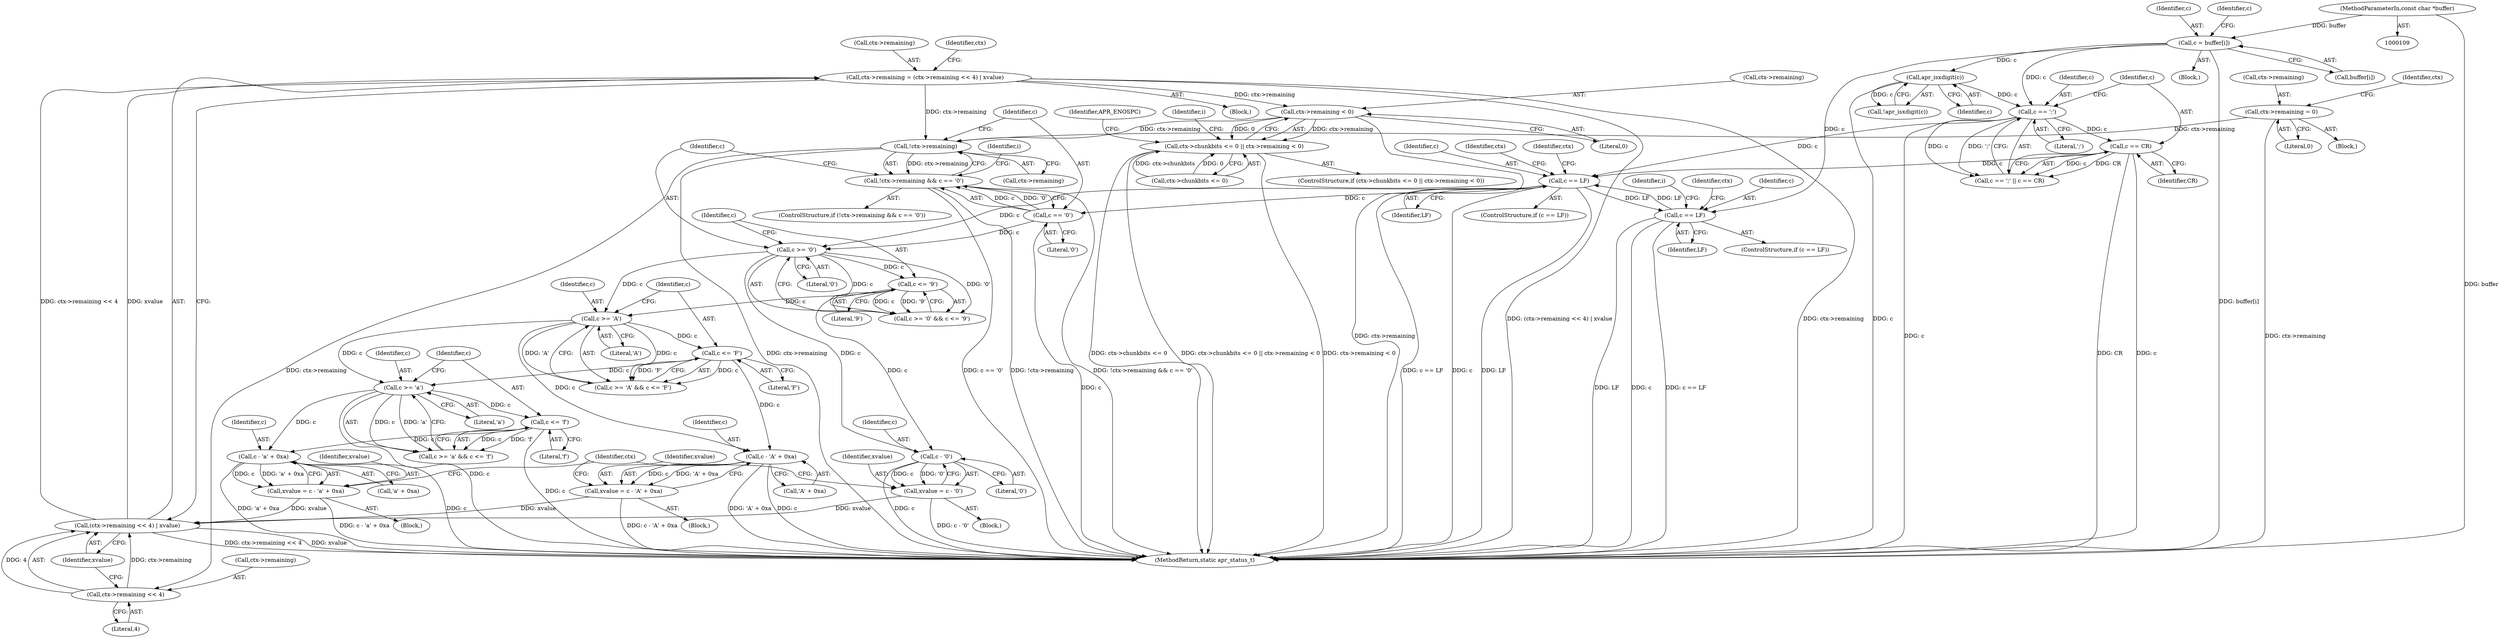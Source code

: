 digraph "1_httpd_e427c41257957b57036d5a549b260b6185d1dd73_0@API" {
"1000307" [label="(Call,ctx->remaining = (ctx->remaining << 4) | xvalue)"];
"1000311" [label="(Call,(ctx->remaining << 4) | xvalue)"];
"1000312" [label="(Call,ctx->remaining << 4)"];
"1000244" [label="(Call,!ctx->remaining)"];
"1000330" [label="(Call,ctx->remaining < 0)"];
"1000307" [label="(Call,ctx->remaining = (ctx->remaining << 4) | xvalue)"];
"1000175" [label="(Call,ctx->remaining = 0)"];
"1000279" [label="(Call,xvalue = c - 'A' + 0xa)"];
"1000281" [label="(Call,c - 'A' + 0xa)"];
"1000275" [label="(Call,c <= 'F')"];
"1000272" [label="(Call,c >= 'A')"];
"1000257" [label="(Call,c >= '0')"];
"1000209" [label="(Call,c == LF)"];
"1000198" [label="(Call,c == CR)"];
"1000195" [label="(Call,c == ';')"];
"1000163" [label="(Call,apr_isxdigit(c))"];
"1000125" [label="(Call,c = buffer[i])"];
"1000111" [label="(MethodParameterIn,const char *buffer)"];
"1000142" [label="(Call,c == LF)"];
"1000248" [label="(Call,c == '0')"];
"1000260" [label="(Call,c <= '9')"];
"1000264" [label="(Call,xvalue = c - '0')"];
"1000266" [label="(Call,c - '0')"];
"1000296" [label="(Call,xvalue = c - 'a' + 0xa)"];
"1000298" [label="(Call,c - 'a' + 0xa)"];
"1000289" [label="(Call,c >= 'a')"];
"1000292" [label="(Call,c <= 'f')"];
"1000243" [label="(Call,!ctx->remaining && c == '0')"];
"1000324" [label="(Call,ctx->chunkbits <= 0 || ctx->remaining < 0)"];
"1000175" [label="(Call,ctx->remaining = 0)"];
"1000249" [label="(Identifier,c)"];
"1000323" [label="(ControlStructure,if (ctx->chunkbits <= 0 || ctx->remaining < 0))"];
"1000311" [label="(Call,(ctx->remaining << 4) | xvalue)"];
"1000194" [label="(Call,c == ';' || c == CR)"];
"1000290" [label="(Identifier,c)"];
"1000264" [label="(Call,xvalue = c - '0')"];
"1000198" [label="(Call,c == CR)"];
"1000248" [label="(Call,c == '0')"];
"1000295" [label="(Block,)"];
"1000215" [label="(Identifier,ctx)"];
"1000250" [label="(Literal,'0')"];
"1000271" [label="(Call,c >= 'A' && c <= 'F')"];
"1000208" [label="(ControlStructure,if (c == LF))"];
"1000253" [label="(Identifier,i)"];
"1000309" [label="(Identifier,ctx)"];
"1000296" [label="(Call,xvalue = c - 'a' + 0xa)"];
"1000176" [label="(Call,ctx->remaining)"];
"1000268" [label="(Literal,'0')"];
"1000289" [label="(Call,c >= 'a')"];
"1000291" [label="(Literal,'a')"];
"1000182" [label="(Identifier,ctx)"];
"1000339" [label="(Identifier,i)"];
"1000111" [label="(MethodParameterIn,const char *buffer)"];
"1000330" [label="(Call,ctx->remaining < 0)"];
"1000211" [label="(Identifier,LF)"];
"1000143" [label="(Identifier,c)"];
"1000299" [label="(Identifier,c)"];
"1000278" [label="(Block,)"];
"1000142" [label="(Call,c == LF)"];
"1000126" [label="(Identifier,c)"];
"1000283" [label="(Call,'A' + 0xa)"];
"1000307" [label="(Call,ctx->remaining = (ctx->remaining << 4) | xvalue)"];
"1000243" [label="(Call,!ctx->remaining && c == '0')"];
"1000298" [label="(Call,c - 'a' + 0xa)"];
"1000242" [label="(ControlStructure,if (!ctx->remaining && c == '0'))"];
"1000294" [label="(Literal,'f')"];
"1000334" [label="(Literal,0)"];
"1000195" [label="(Call,c == ';')"];
"1000317" [label="(Identifier,xvalue)"];
"1000292" [label="(Call,c <= 'f')"];
"1000262" [label="(Literal,'9')"];
"1000267" [label="(Identifier,c)"];
"1000362" [label="(MethodReturn,static apr_status_t)"];
"1000123" [label="(Block,)"];
"1000164" [label="(Identifier,c)"];
"1000160" [label="(Block,)"];
"1000272" [label="(Call,c >= 'A')"];
"1000132" [label="(Identifier,c)"];
"1000244" [label="(Call,!ctx->remaining)"];
"1000127" [label="(Call,buffer[i])"];
"1000209" [label="(Call,c == LF)"];
"1000280" [label="(Identifier,xvalue)"];
"1000237" [label="(Block,)"];
"1000163" [label="(Call,apr_isxdigit(c))"];
"1000261" [label="(Identifier,c)"];
"1000293" [label="(Identifier,c)"];
"1000162" [label="(Call,!apr_isxdigit(c))"];
"1000260" [label="(Call,c <= '9')"];
"1000152" [label="(Identifier,i)"];
"1000256" [label="(Call,c >= '0' && c <= '9')"];
"1000259" [label="(Literal,'0')"];
"1000141" [label="(ControlStructure,if (c == LF))"];
"1000200" [label="(Identifier,CR)"];
"1000337" [label="(Identifier,APR_ENOSPC)"];
"1000279" [label="(Call,xvalue = c - 'A' + 0xa)"];
"1000282" [label="(Identifier,c)"];
"1000312" [label="(Call,ctx->remaining << 4)"];
"1000234" [label="(Identifier,ctx)"];
"1000148" [label="(Identifier,ctx)"];
"1000313" [label="(Call,ctx->remaining)"];
"1000325" [label="(Call,ctx->chunkbits <= 0)"];
"1000300" [label="(Call,'a' + 0xa)"];
"1000144" [label="(Identifier,LF)"];
"1000324" [label="(Call,ctx->chunkbits <= 0 || ctx->remaining < 0)"];
"1000179" [label="(Literal,0)"];
"1000308" [label="(Call,ctx->remaining)"];
"1000263" [label="(Block,)"];
"1000245" [label="(Call,ctx->remaining)"];
"1000197" [label="(Literal,';')"];
"1000276" [label="(Identifier,c)"];
"1000281" [label="(Call,c - 'A' + 0xa)"];
"1000274" [label="(Literal,'A')"];
"1000277" [label="(Literal,'F')"];
"1000316" [label="(Literal,4)"];
"1000210" [label="(Identifier,c)"];
"1000331" [label="(Call,ctx->remaining)"];
"1000125" [label="(Call,c = buffer[i])"];
"1000258" [label="(Identifier,c)"];
"1000273" [label="(Identifier,c)"];
"1000266" [label="(Call,c - '0')"];
"1000297" [label="(Identifier,xvalue)"];
"1000199" [label="(Identifier,c)"];
"1000257" [label="(Call,c >= '0')"];
"1000275" [label="(Call,c <= 'F')"];
"1000265" [label="(Identifier,xvalue)"];
"1000320" [label="(Identifier,ctx)"];
"1000196" [label="(Identifier,c)"];
"1000288" [label="(Call,c >= 'a' && c <= 'f')"];
"1000307" -> "1000237"  [label="AST: "];
"1000307" -> "1000311"  [label="CFG: "];
"1000308" -> "1000307"  [label="AST: "];
"1000311" -> "1000307"  [label="AST: "];
"1000320" -> "1000307"  [label="CFG: "];
"1000307" -> "1000362"  [label="DDG: (ctx->remaining << 4) | xvalue"];
"1000307" -> "1000362"  [label="DDG: ctx->remaining"];
"1000307" -> "1000244"  [label="DDG: ctx->remaining"];
"1000311" -> "1000307"  [label="DDG: ctx->remaining << 4"];
"1000311" -> "1000307"  [label="DDG: xvalue"];
"1000307" -> "1000330"  [label="DDG: ctx->remaining"];
"1000311" -> "1000317"  [label="CFG: "];
"1000312" -> "1000311"  [label="AST: "];
"1000317" -> "1000311"  [label="AST: "];
"1000311" -> "1000362"  [label="DDG: ctx->remaining << 4"];
"1000311" -> "1000362"  [label="DDG: xvalue"];
"1000312" -> "1000311"  [label="DDG: ctx->remaining"];
"1000312" -> "1000311"  [label="DDG: 4"];
"1000279" -> "1000311"  [label="DDG: xvalue"];
"1000264" -> "1000311"  [label="DDG: xvalue"];
"1000296" -> "1000311"  [label="DDG: xvalue"];
"1000312" -> "1000316"  [label="CFG: "];
"1000313" -> "1000312"  [label="AST: "];
"1000316" -> "1000312"  [label="AST: "];
"1000317" -> "1000312"  [label="CFG: "];
"1000244" -> "1000312"  [label="DDG: ctx->remaining"];
"1000244" -> "1000243"  [label="AST: "];
"1000244" -> "1000245"  [label="CFG: "];
"1000245" -> "1000244"  [label="AST: "];
"1000249" -> "1000244"  [label="CFG: "];
"1000243" -> "1000244"  [label="CFG: "];
"1000244" -> "1000362"  [label="DDG: ctx->remaining"];
"1000244" -> "1000243"  [label="DDG: ctx->remaining"];
"1000330" -> "1000244"  [label="DDG: ctx->remaining"];
"1000175" -> "1000244"  [label="DDG: ctx->remaining"];
"1000330" -> "1000324"  [label="AST: "];
"1000330" -> "1000334"  [label="CFG: "];
"1000331" -> "1000330"  [label="AST: "];
"1000334" -> "1000330"  [label="AST: "];
"1000324" -> "1000330"  [label="CFG: "];
"1000330" -> "1000362"  [label="DDG: ctx->remaining"];
"1000330" -> "1000324"  [label="DDG: ctx->remaining"];
"1000330" -> "1000324"  [label="DDG: 0"];
"1000175" -> "1000160"  [label="AST: "];
"1000175" -> "1000179"  [label="CFG: "];
"1000176" -> "1000175"  [label="AST: "];
"1000179" -> "1000175"  [label="AST: "];
"1000182" -> "1000175"  [label="CFG: "];
"1000175" -> "1000362"  [label="DDG: ctx->remaining"];
"1000279" -> "1000278"  [label="AST: "];
"1000279" -> "1000281"  [label="CFG: "];
"1000280" -> "1000279"  [label="AST: "];
"1000281" -> "1000279"  [label="AST: "];
"1000309" -> "1000279"  [label="CFG: "];
"1000279" -> "1000362"  [label="DDG: c - 'A' + 0xa"];
"1000281" -> "1000279"  [label="DDG: c"];
"1000281" -> "1000279"  [label="DDG: 'A' + 0xa"];
"1000281" -> "1000283"  [label="CFG: "];
"1000282" -> "1000281"  [label="AST: "];
"1000283" -> "1000281"  [label="AST: "];
"1000281" -> "1000362"  [label="DDG: c"];
"1000281" -> "1000362"  [label="DDG: 'A' + 0xa"];
"1000275" -> "1000281"  [label="DDG: c"];
"1000272" -> "1000281"  [label="DDG: c"];
"1000275" -> "1000271"  [label="AST: "];
"1000275" -> "1000277"  [label="CFG: "];
"1000276" -> "1000275"  [label="AST: "];
"1000277" -> "1000275"  [label="AST: "];
"1000271" -> "1000275"  [label="CFG: "];
"1000275" -> "1000271"  [label="DDG: c"];
"1000275" -> "1000271"  [label="DDG: 'F'"];
"1000272" -> "1000275"  [label="DDG: c"];
"1000275" -> "1000289"  [label="DDG: c"];
"1000272" -> "1000271"  [label="AST: "];
"1000272" -> "1000274"  [label="CFG: "];
"1000273" -> "1000272"  [label="AST: "];
"1000274" -> "1000272"  [label="AST: "];
"1000276" -> "1000272"  [label="CFG: "];
"1000271" -> "1000272"  [label="CFG: "];
"1000272" -> "1000271"  [label="DDG: c"];
"1000272" -> "1000271"  [label="DDG: 'A'"];
"1000257" -> "1000272"  [label="DDG: c"];
"1000260" -> "1000272"  [label="DDG: c"];
"1000272" -> "1000289"  [label="DDG: c"];
"1000257" -> "1000256"  [label="AST: "];
"1000257" -> "1000259"  [label="CFG: "];
"1000258" -> "1000257"  [label="AST: "];
"1000259" -> "1000257"  [label="AST: "];
"1000261" -> "1000257"  [label="CFG: "];
"1000256" -> "1000257"  [label="CFG: "];
"1000257" -> "1000256"  [label="DDG: c"];
"1000257" -> "1000256"  [label="DDG: '0'"];
"1000209" -> "1000257"  [label="DDG: c"];
"1000248" -> "1000257"  [label="DDG: c"];
"1000257" -> "1000260"  [label="DDG: c"];
"1000257" -> "1000266"  [label="DDG: c"];
"1000209" -> "1000208"  [label="AST: "];
"1000209" -> "1000211"  [label="CFG: "];
"1000210" -> "1000209"  [label="AST: "];
"1000211" -> "1000209"  [label="AST: "];
"1000215" -> "1000209"  [label="CFG: "];
"1000234" -> "1000209"  [label="CFG: "];
"1000209" -> "1000362"  [label="DDG: c == LF"];
"1000209" -> "1000362"  [label="DDG: c"];
"1000209" -> "1000362"  [label="DDG: LF"];
"1000209" -> "1000142"  [label="DDG: LF"];
"1000198" -> "1000209"  [label="DDG: c"];
"1000195" -> "1000209"  [label="DDG: c"];
"1000142" -> "1000209"  [label="DDG: LF"];
"1000209" -> "1000248"  [label="DDG: c"];
"1000198" -> "1000194"  [label="AST: "];
"1000198" -> "1000200"  [label="CFG: "];
"1000199" -> "1000198"  [label="AST: "];
"1000200" -> "1000198"  [label="AST: "];
"1000194" -> "1000198"  [label="CFG: "];
"1000198" -> "1000362"  [label="DDG: CR"];
"1000198" -> "1000362"  [label="DDG: c"];
"1000198" -> "1000194"  [label="DDG: c"];
"1000198" -> "1000194"  [label="DDG: CR"];
"1000195" -> "1000198"  [label="DDG: c"];
"1000195" -> "1000194"  [label="AST: "];
"1000195" -> "1000197"  [label="CFG: "];
"1000196" -> "1000195"  [label="AST: "];
"1000197" -> "1000195"  [label="AST: "];
"1000199" -> "1000195"  [label="CFG: "];
"1000194" -> "1000195"  [label="CFG: "];
"1000195" -> "1000362"  [label="DDG: c"];
"1000195" -> "1000194"  [label="DDG: c"];
"1000195" -> "1000194"  [label="DDG: ';'"];
"1000163" -> "1000195"  [label="DDG: c"];
"1000125" -> "1000195"  [label="DDG: c"];
"1000163" -> "1000162"  [label="AST: "];
"1000163" -> "1000164"  [label="CFG: "];
"1000164" -> "1000163"  [label="AST: "];
"1000162" -> "1000163"  [label="CFG: "];
"1000163" -> "1000362"  [label="DDG: c"];
"1000163" -> "1000162"  [label="DDG: c"];
"1000125" -> "1000163"  [label="DDG: c"];
"1000125" -> "1000123"  [label="AST: "];
"1000125" -> "1000127"  [label="CFG: "];
"1000126" -> "1000125"  [label="AST: "];
"1000127" -> "1000125"  [label="AST: "];
"1000132" -> "1000125"  [label="CFG: "];
"1000125" -> "1000362"  [label="DDG: buffer[i]"];
"1000111" -> "1000125"  [label="DDG: buffer"];
"1000125" -> "1000142"  [label="DDG: c"];
"1000111" -> "1000109"  [label="AST: "];
"1000111" -> "1000362"  [label="DDG: buffer"];
"1000142" -> "1000141"  [label="AST: "];
"1000142" -> "1000144"  [label="CFG: "];
"1000143" -> "1000142"  [label="AST: "];
"1000144" -> "1000142"  [label="AST: "];
"1000148" -> "1000142"  [label="CFG: "];
"1000152" -> "1000142"  [label="CFG: "];
"1000142" -> "1000362"  [label="DDG: c == LF"];
"1000142" -> "1000362"  [label="DDG: LF"];
"1000142" -> "1000362"  [label="DDG: c"];
"1000248" -> "1000243"  [label="AST: "];
"1000248" -> "1000250"  [label="CFG: "];
"1000249" -> "1000248"  [label="AST: "];
"1000250" -> "1000248"  [label="AST: "];
"1000243" -> "1000248"  [label="CFG: "];
"1000248" -> "1000362"  [label="DDG: c"];
"1000248" -> "1000243"  [label="DDG: c"];
"1000248" -> "1000243"  [label="DDG: '0'"];
"1000260" -> "1000256"  [label="AST: "];
"1000260" -> "1000262"  [label="CFG: "];
"1000261" -> "1000260"  [label="AST: "];
"1000262" -> "1000260"  [label="AST: "];
"1000256" -> "1000260"  [label="CFG: "];
"1000260" -> "1000256"  [label="DDG: c"];
"1000260" -> "1000256"  [label="DDG: '9'"];
"1000260" -> "1000266"  [label="DDG: c"];
"1000264" -> "1000263"  [label="AST: "];
"1000264" -> "1000266"  [label="CFG: "];
"1000265" -> "1000264"  [label="AST: "];
"1000266" -> "1000264"  [label="AST: "];
"1000309" -> "1000264"  [label="CFG: "];
"1000264" -> "1000362"  [label="DDG: c - '0'"];
"1000266" -> "1000264"  [label="DDG: c"];
"1000266" -> "1000264"  [label="DDG: '0'"];
"1000266" -> "1000268"  [label="CFG: "];
"1000267" -> "1000266"  [label="AST: "];
"1000268" -> "1000266"  [label="AST: "];
"1000266" -> "1000362"  [label="DDG: c"];
"1000296" -> "1000295"  [label="AST: "];
"1000296" -> "1000298"  [label="CFG: "];
"1000297" -> "1000296"  [label="AST: "];
"1000298" -> "1000296"  [label="AST: "];
"1000309" -> "1000296"  [label="CFG: "];
"1000296" -> "1000362"  [label="DDG: c - 'a' + 0xa"];
"1000298" -> "1000296"  [label="DDG: c"];
"1000298" -> "1000296"  [label="DDG: 'a' + 0xa"];
"1000298" -> "1000300"  [label="CFG: "];
"1000299" -> "1000298"  [label="AST: "];
"1000300" -> "1000298"  [label="AST: "];
"1000298" -> "1000362"  [label="DDG: c"];
"1000298" -> "1000362"  [label="DDG: 'a' + 0xa"];
"1000289" -> "1000298"  [label="DDG: c"];
"1000292" -> "1000298"  [label="DDG: c"];
"1000289" -> "1000288"  [label="AST: "];
"1000289" -> "1000291"  [label="CFG: "];
"1000290" -> "1000289"  [label="AST: "];
"1000291" -> "1000289"  [label="AST: "];
"1000293" -> "1000289"  [label="CFG: "];
"1000288" -> "1000289"  [label="CFG: "];
"1000289" -> "1000362"  [label="DDG: c"];
"1000289" -> "1000288"  [label="DDG: c"];
"1000289" -> "1000288"  [label="DDG: 'a'"];
"1000289" -> "1000292"  [label="DDG: c"];
"1000292" -> "1000288"  [label="AST: "];
"1000292" -> "1000294"  [label="CFG: "];
"1000293" -> "1000292"  [label="AST: "];
"1000294" -> "1000292"  [label="AST: "];
"1000288" -> "1000292"  [label="CFG: "];
"1000292" -> "1000362"  [label="DDG: c"];
"1000292" -> "1000288"  [label="DDG: c"];
"1000292" -> "1000288"  [label="DDG: 'f'"];
"1000243" -> "1000242"  [label="AST: "];
"1000253" -> "1000243"  [label="CFG: "];
"1000258" -> "1000243"  [label="CFG: "];
"1000243" -> "1000362"  [label="DDG: c == '0'"];
"1000243" -> "1000362"  [label="DDG: !ctx->remaining"];
"1000243" -> "1000362"  [label="DDG: !ctx->remaining && c == '0'"];
"1000324" -> "1000323"  [label="AST: "];
"1000324" -> "1000325"  [label="CFG: "];
"1000325" -> "1000324"  [label="AST: "];
"1000337" -> "1000324"  [label="CFG: "];
"1000339" -> "1000324"  [label="CFG: "];
"1000324" -> "1000362"  [label="DDG: ctx->remaining < 0"];
"1000324" -> "1000362"  [label="DDG: ctx->chunkbits <= 0 || ctx->remaining < 0"];
"1000324" -> "1000362"  [label="DDG: ctx->chunkbits <= 0"];
"1000325" -> "1000324"  [label="DDG: ctx->chunkbits"];
"1000325" -> "1000324"  [label="DDG: 0"];
}
